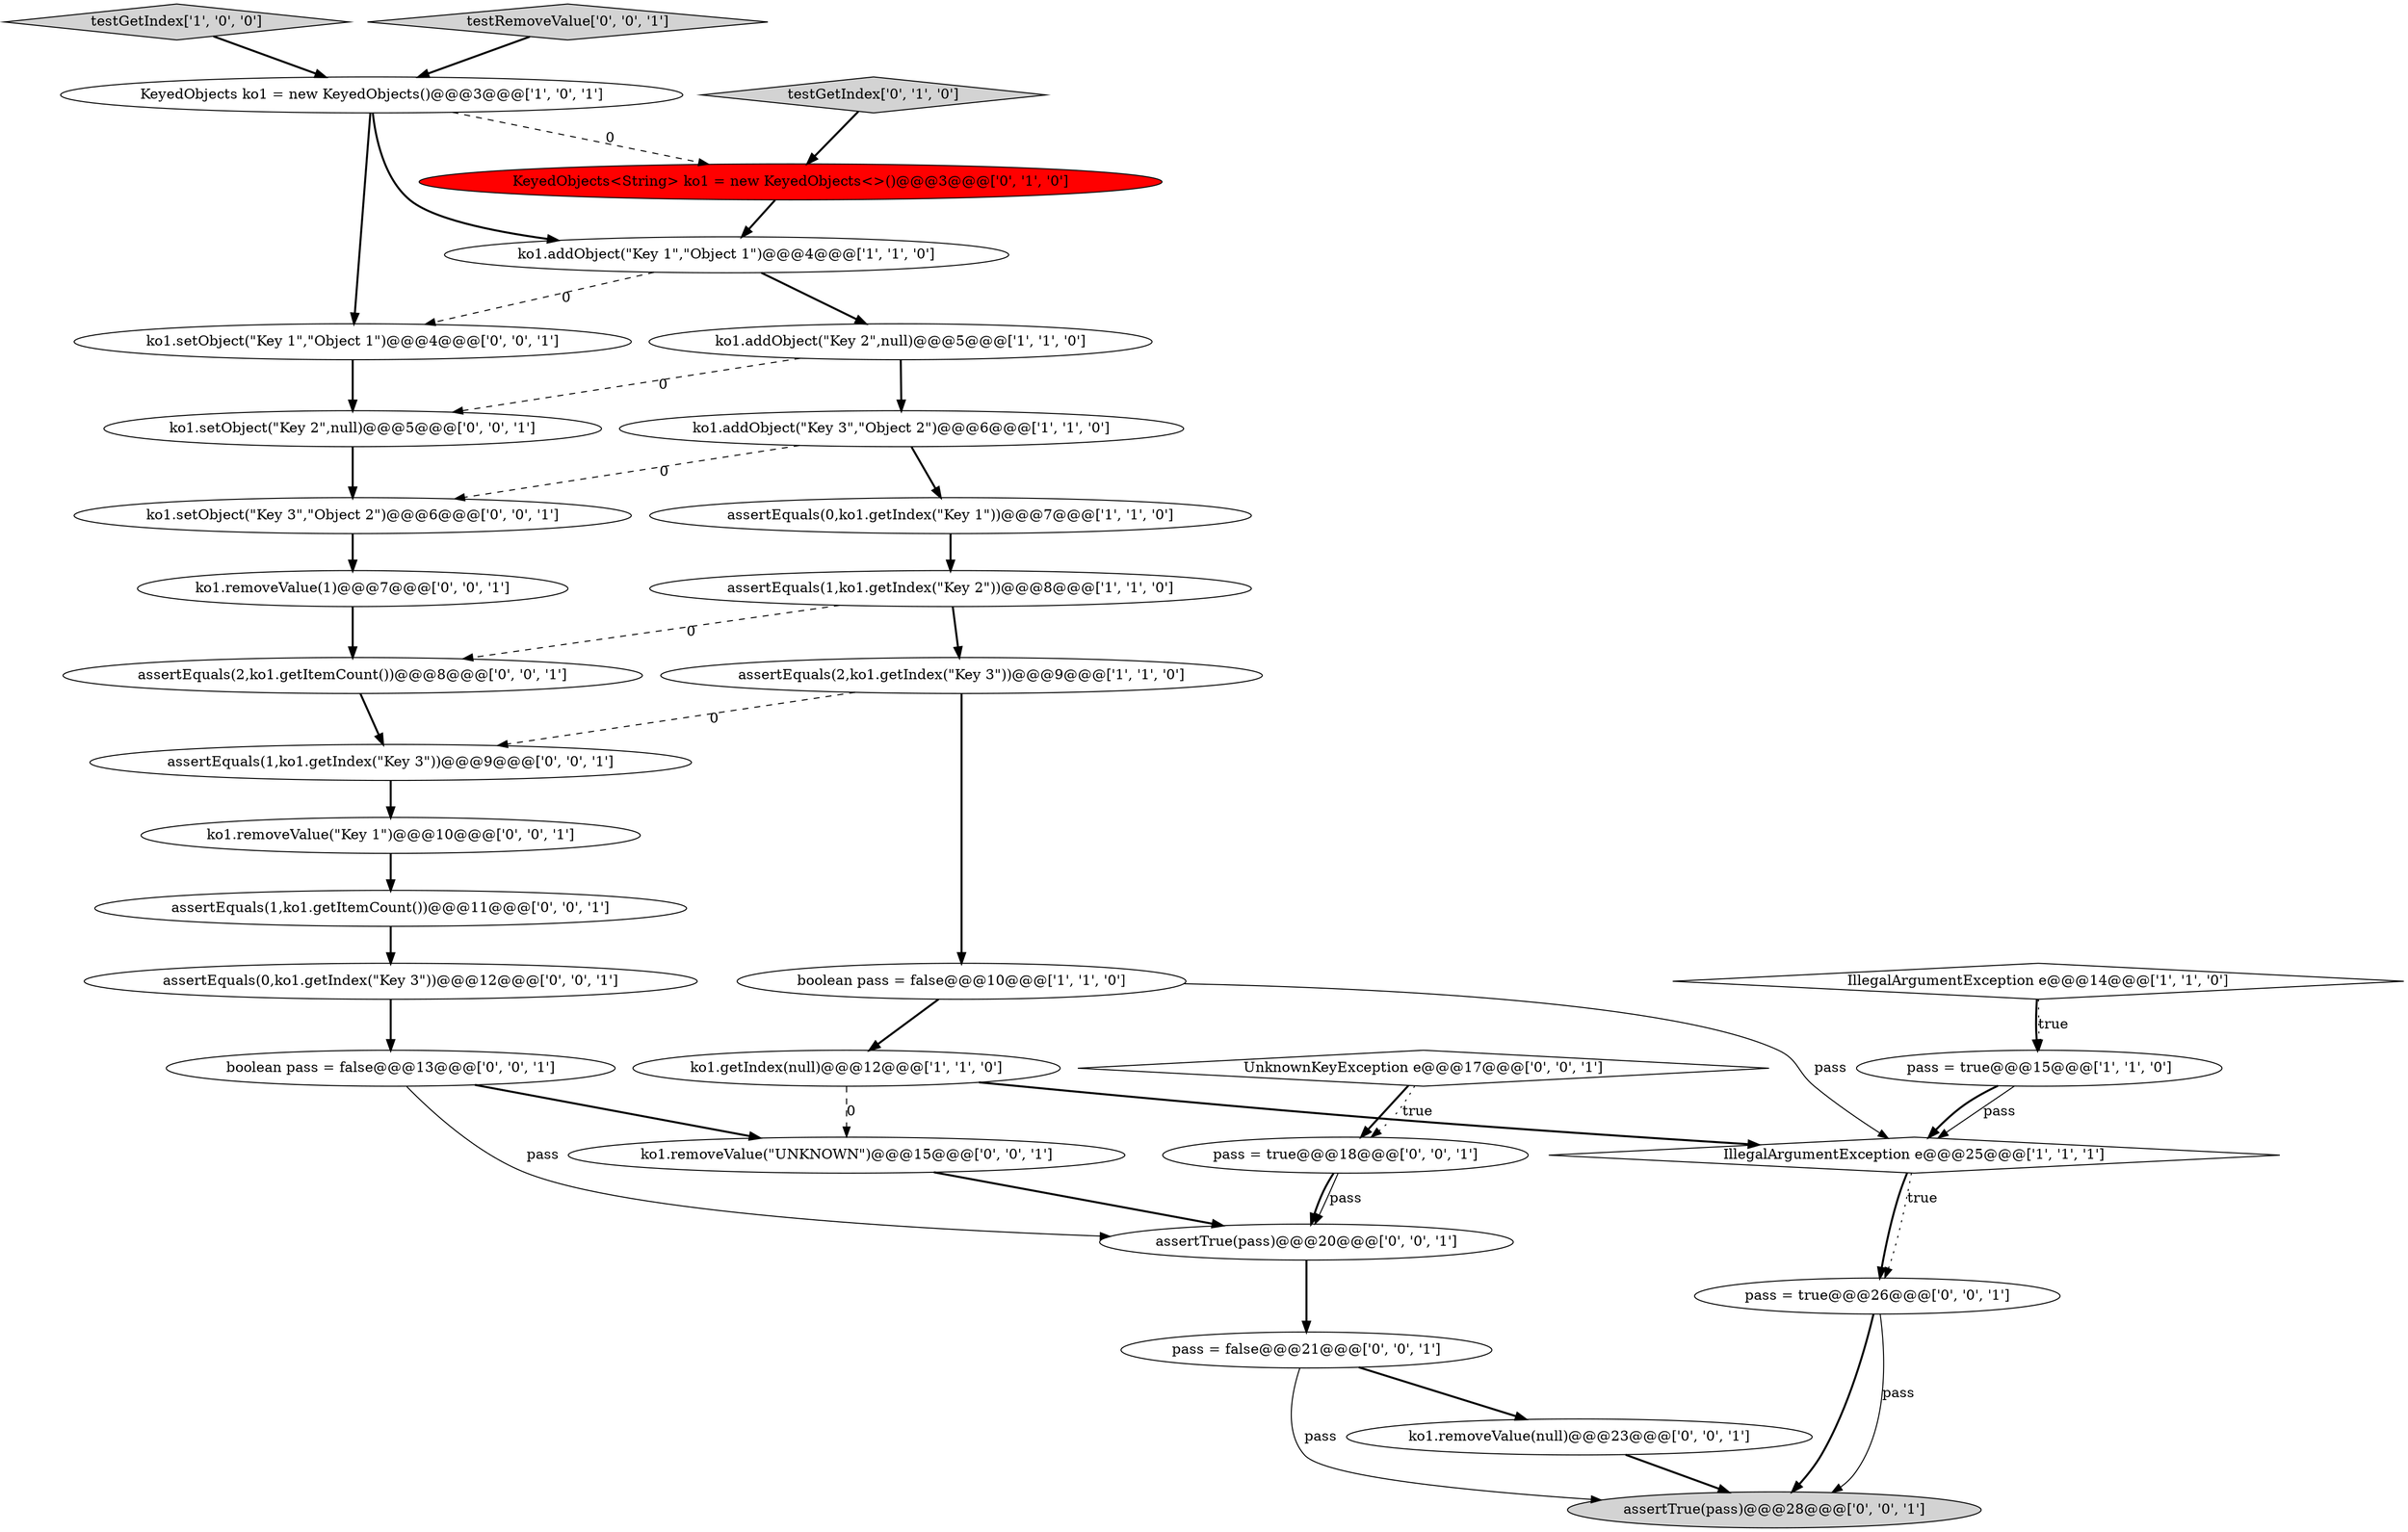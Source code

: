 digraph {
9 [style = filled, label = "testGetIndex['1', '0', '0']", fillcolor = lightgray, shape = diamond image = "AAA0AAABBB1BBB"];
23 [style = filled, label = "assertTrue(pass)@@@28@@@['0', '0', '1']", fillcolor = lightgray, shape = ellipse image = "AAA0AAABBB3BBB"];
31 [style = filled, label = "assertEquals(2,ko1.getItemCount())@@@8@@@['0', '0', '1']", fillcolor = white, shape = ellipse image = "AAA0AAABBB3BBB"];
4 [style = filled, label = "ko1.addObject(\"Key 2\",null)@@@5@@@['1', '1', '0']", fillcolor = white, shape = ellipse image = "AAA0AAABBB1BBB"];
18 [style = filled, label = "ko1.setObject(\"Key 2\",null)@@@5@@@['0', '0', '1']", fillcolor = white, shape = ellipse image = "AAA0AAABBB3BBB"];
19 [style = filled, label = "ko1.removeValue(1)@@@7@@@['0', '0', '1']", fillcolor = white, shape = ellipse image = "AAA0AAABBB3BBB"];
21 [style = filled, label = "pass = true@@@18@@@['0', '0', '1']", fillcolor = white, shape = ellipse image = "AAA0AAABBB3BBB"];
8 [style = filled, label = "pass = true@@@15@@@['1', '1', '0']", fillcolor = white, shape = ellipse image = "AAA0AAABBB1BBB"];
10 [style = filled, label = "assertEquals(0,ko1.getIndex(\"Key 1\"))@@@7@@@['1', '1', '0']", fillcolor = white, shape = ellipse image = "AAA0AAABBB1BBB"];
29 [style = filled, label = "assertEquals(0,ko1.getIndex(\"Key 3\"))@@@12@@@['0', '0', '1']", fillcolor = white, shape = ellipse image = "AAA0AAABBB3BBB"];
2 [style = filled, label = "boolean pass = false@@@10@@@['1', '1', '0']", fillcolor = white, shape = ellipse image = "AAA0AAABBB1BBB"];
6 [style = filled, label = "ko1.addObject(\"Key 1\",\"Object 1\")@@@4@@@['1', '1', '0']", fillcolor = white, shape = ellipse image = "AAA0AAABBB1BBB"];
14 [style = filled, label = "testGetIndex['0', '1', '0']", fillcolor = lightgray, shape = diamond image = "AAA0AAABBB2BBB"];
30 [style = filled, label = "ko1.setObject(\"Key 3\",\"Object 2\")@@@6@@@['0', '0', '1']", fillcolor = white, shape = ellipse image = "AAA0AAABBB3BBB"];
16 [style = filled, label = "boolean pass = false@@@13@@@['0', '0', '1']", fillcolor = white, shape = ellipse image = "AAA0AAABBB3BBB"];
1 [style = filled, label = "assertEquals(1,ko1.getIndex(\"Key 2\"))@@@8@@@['1', '1', '0']", fillcolor = white, shape = ellipse image = "AAA0AAABBB1BBB"];
20 [style = filled, label = "ko1.removeValue(null)@@@23@@@['0', '0', '1']", fillcolor = white, shape = ellipse image = "AAA0AAABBB3BBB"];
3 [style = filled, label = "KeyedObjects ko1 = new KeyedObjects()@@@3@@@['1', '0', '1']", fillcolor = white, shape = ellipse image = "AAA0AAABBB1BBB"];
22 [style = filled, label = "assertTrue(pass)@@@20@@@['0', '0', '1']", fillcolor = white, shape = ellipse image = "AAA0AAABBB3BBB"];
25 [style = filled, label = "testRemoveValue['0', '0', '1']", fillcolor = lightgray, shape = diamond image = "AAA0AAABBB3BBB"];
15 [style = filled, label = "ko1.setObject(\"Key 1\",\"Object 1\")@@@4@@@['0', '0', '1']", fillcolor = white, shape = ellipse image = "AAA0AAABBB3BBB"];
5 [style = filled, label = "IllegalArgumentException e@@@14@@@['1', '1', '0']", fillcolor = white, shape = diamond image = "AAA0AAABBB1BBB"];
12 [style = filled, label = "ko1.addObject(\"Key 3\",\"Object 2\")@@@6@@@['1', '1', '0']", fillcolor = white, shape = ellipse image = "AAA0AAABBB1BBB"];
17 [style = filled, label = "ko1.removeValue(\"UNKNOWN\")@@@15@@@['0', '0', '1']", fillcolor = white, shape = ellipse image = "AAA0AAABBB3BBB"];
27 [style = filled, label = "assertEquals(1,ko1.getIndex(\"Key 3\"))@@@9@@@['0', '0', '1']", fillcolor = white, shape = ellipse image = "AAA0AAABBB3BBB"];
7 [style = filled, label = "IllegalArgumentException e@@@25@@@['1', '1', '1']", fillcolor = white, shape = diamond image = "AAA0AAABBB1BBB"];
13 [style = filled, label = "KeyedObjects<String> ko1 = new KeyedObjects<>()@@@3@@@['0', '1', '0']", fillcolor = red, shape = ellipse image = "AAA1AAABBB2BBB"];
26 [style = filled, label = "ko1.removeValue(\"Key 1\")@@@10@@@['0', '0', '1']", fillcolor = white, shape = ellipse image = "AAA0AAABBB3BBB"];
28 [style = filled, label = "assertEquals(1,ko1.getItemCount())@@@11@@@['0', '0', '1']", fillcolor = white, shape = ellipse image = "AAA0AAABBB3BBB"];
24 [style = filled, label = "UnknownKeyException e@@@17@@@['0', '0', '1']", fillcolor = white, shape = diamond image = "AAA0AAABBB3BBB"];
33 [style = filled, label = "pass = true@@@26@@@['0', '0', '1']", fillcolor = white, shape = ellipse image = "AAA0AAABBB3BBB"];
11 [style = filled, label = "ko1.getIndex(null)@@@12@@@['1', '1', '0']", fillcolor = white, shape = ellipse image = "AAA0AAABBB1BBB"];
32 [style = filled, label = "pass = false@@@21@@@['0', '0', '1']", fillcolor = white, shape = ellipse image = "AAA0AAABBB3BBB"];
0 [style = filled, label = "assertEquals(2,ko1.getIndex(\"Key 3\"))@@@9@@@['1', '1', '0']", fillcolor = white, shape = ellipse image = "AAA0AAABBB1BBB"];
28->29 [style = bold, label=""];
2->7 [style = solid, label="pass"];
5->8 [style = bold, label=""];
4->18 [style = dashed, label="0"];
32->23 [style = solid, label="pass"];
19->31 [style = bold, label=""];
1->31 [style = dashed, label="0"];
0->2 [style = bold, label=""];
25->3 [style = bold, label=""];
7->33 [style = dotted, label="true"];
18->30 [style = bold, label=""];
33->23 [style = solid, label="pass"];
3->6 [style = bold, label=""];
22->32 [style = bold, label=""];
3->15 [style = bold, label=""];
1->0 [style = bold, label=""];
16->17 [style = bold, label=""];
8->7 [style = solid, label="pass"];
12->30 [style = dashed, label="0"];
0->27 [style = dashed, label="0"];
17->22 [style = bold, label=""];
3->13 [style = dashed, label="0"];
11->17 [style = dashed, label="0"];
15->18 [style = bold, label=""];
8->7 [style = bold, label=""];
33->23 [style = bold, label=""];
7->33 [style = bold, label=""];
6->4 [style = bold, label=""];
30->19 [style = bold, label=""];
16->22 [style = solid, label="pass"];
12->10 [style = bold, label=""];
20->23 [style = bold, label=""];
31->27 [style = bold, label=""];
24->21 [style = bold, label=""];
6->15 [style = dashed, label="0"];
21->22 [style = bold, label=""];
21->22 [style = solid, label="pass"];
4->12 [style = bold, label=""];
9->3 [style = bold, label=""];
26->28 [style = bold, label=""];
14->13 [style = bold, label=""];
13->6 [style = bold, label=""];
5->8 [style = dotted, label="true"];
10->1 [style = bold, label=""];
24->21 [style = dotted, label="true"];
29->16 [style = bold, label=""];
32->20 [style = bold, label=""];
2->11 [style = bold, label=""];
11->7 [style = bold, label=""];
27->26 [style = bold, label=""];
}
